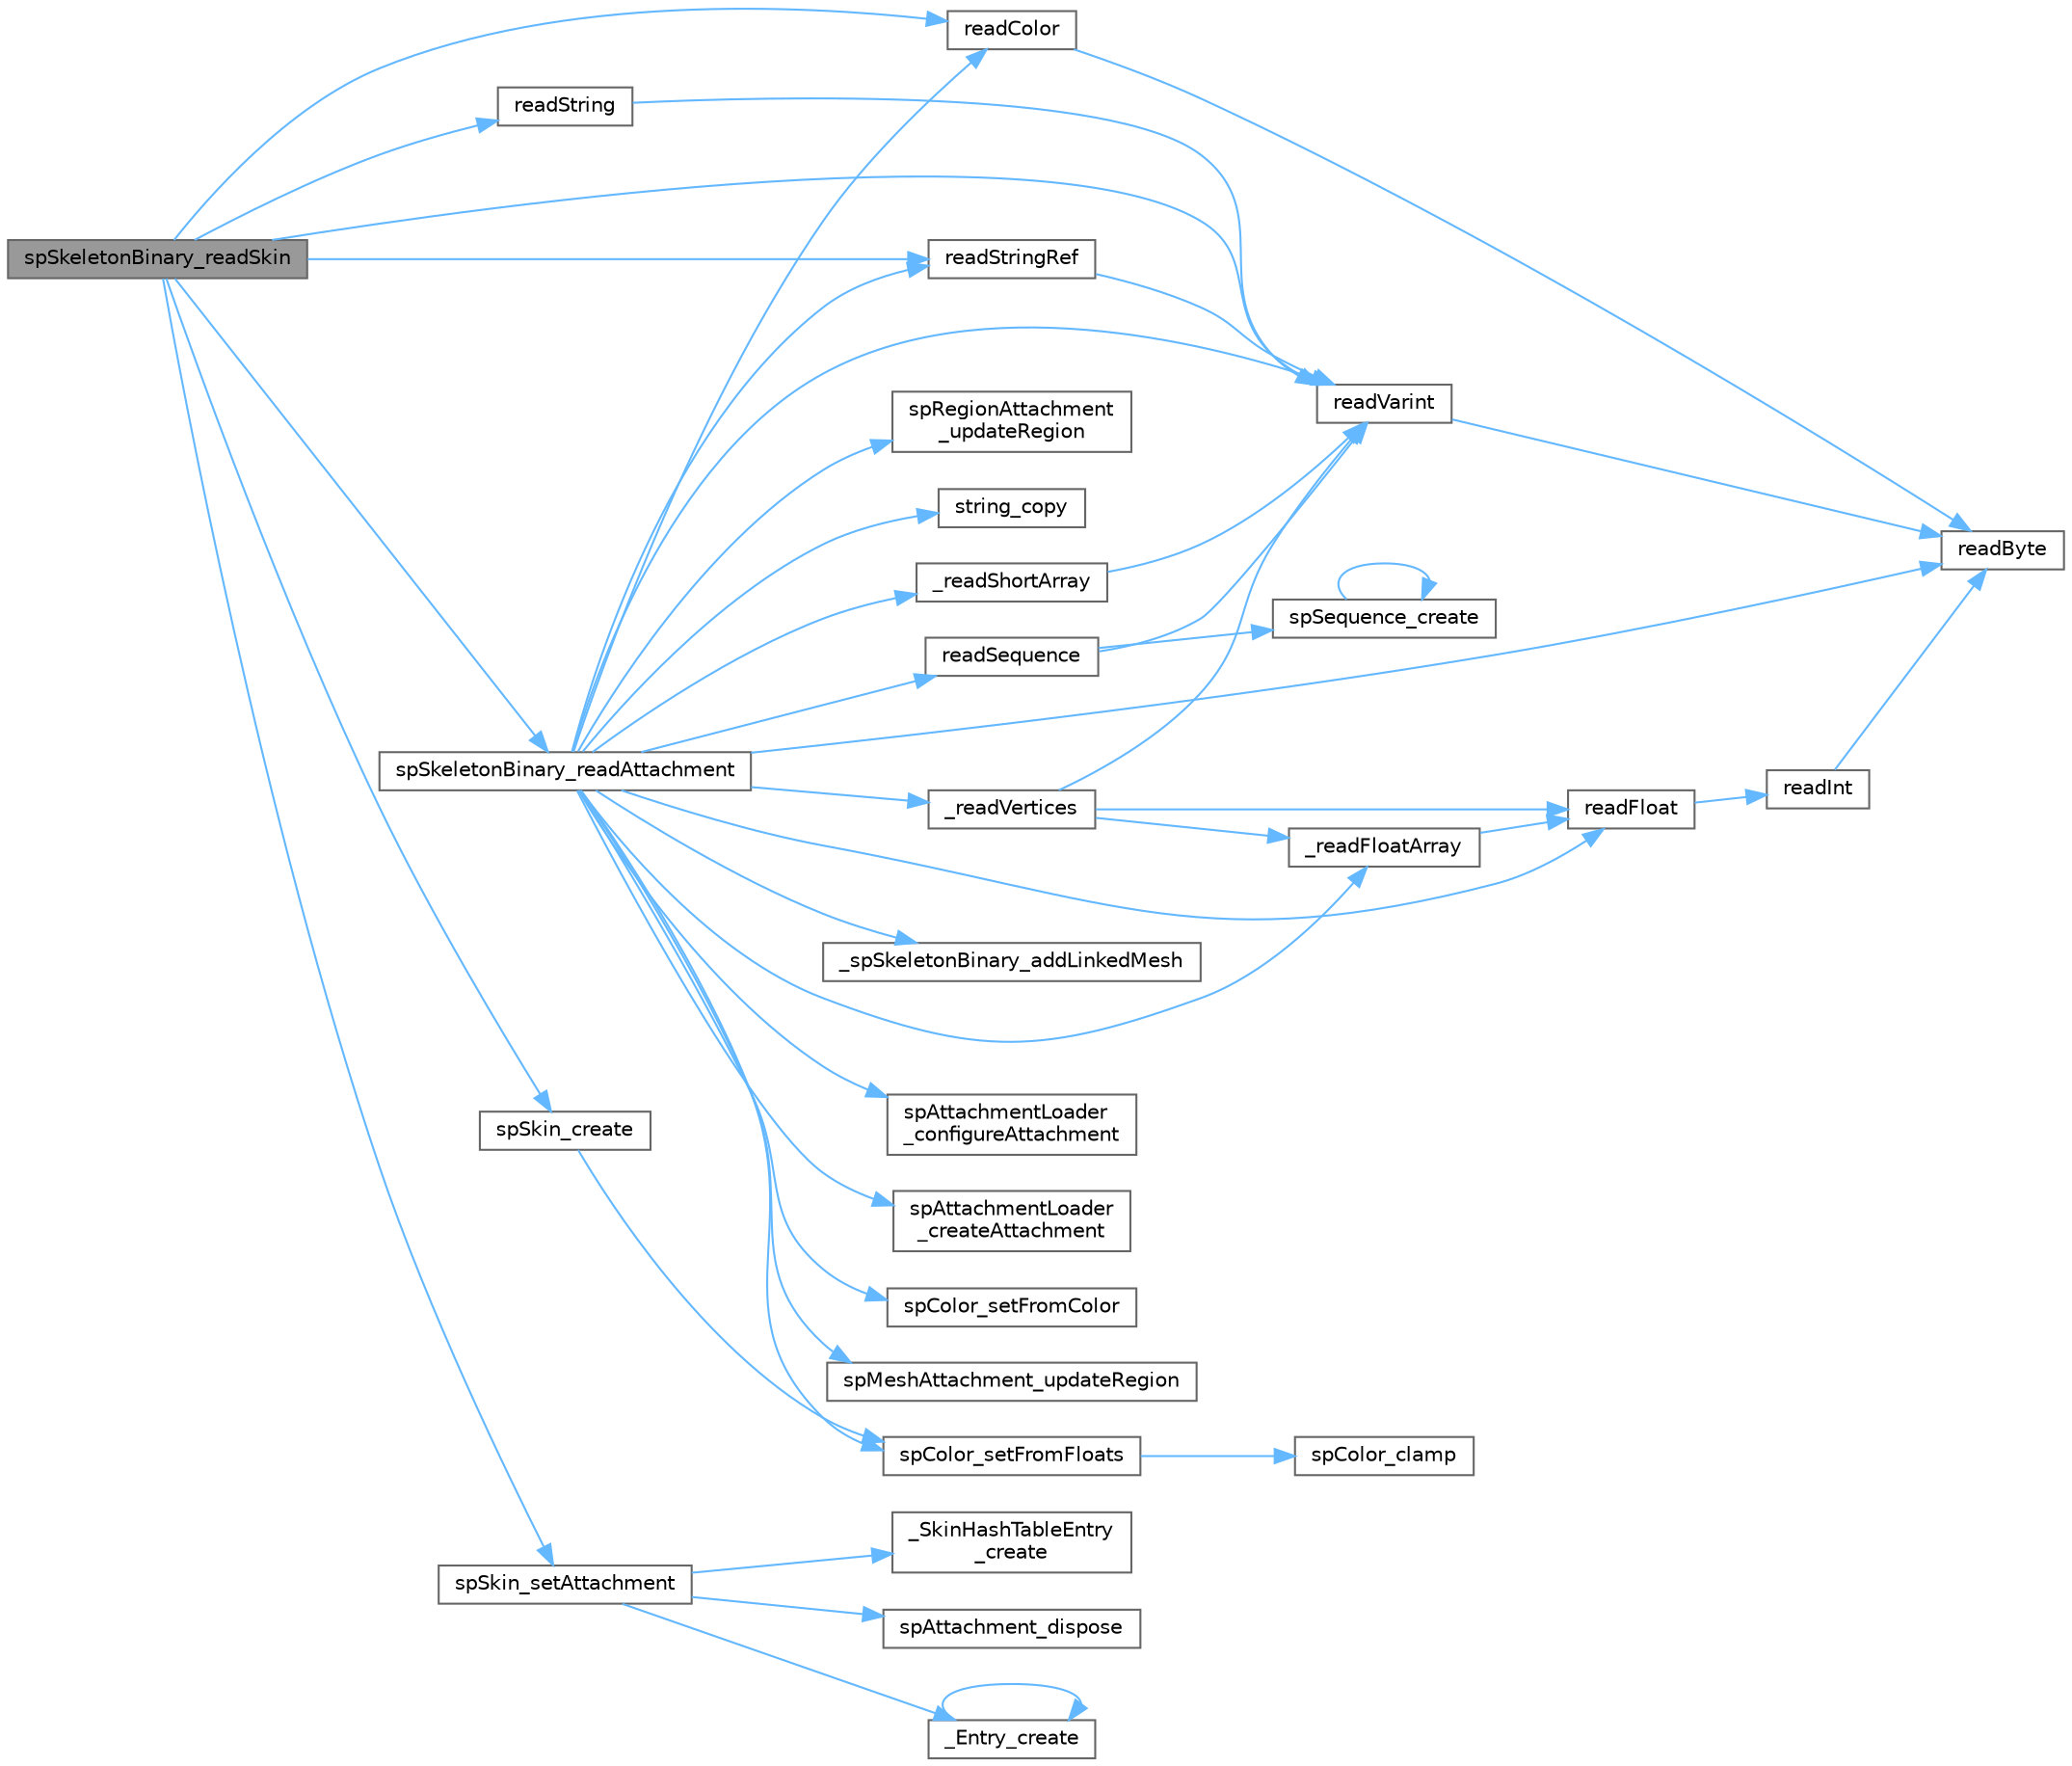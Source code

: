 digraph "spSkeletonBinary_readSkin"
{
 // LATEX_PDF_SIZE
  bgcolor="transparent";
  edge [fontname=Helvetica,fontsize=10,labelfontname=Helvetica,labelfontsize=10];
  node [fontname=Helvetica,fontsize=10,shape=box,height=0.2,width=0.4];
  rankdir="LR";
  Node1 [id="Node000001",label="spSkeletonBinary_readSkin",height=0.2,width=0.4,color="gray40", fillcolor="grey60", style="filled", fontcolor="black",tooltip=" "];
  Node1 -> Node2 [id="edge1_Node000001_Node000002",color="steelblue1",style="solid",tooltip=" "];
  Node2 [id="Node000002",label="readColor",height=0.2,width=0.4,color="grey40", fillcolor="white", style="filled",URL="$_skeleton_binary_8c.html#ad8c6f87b10ae383b466f80599fcf1ae9",tooltip=" "];
  Node2 -> Node3 [id="edge2_Node000002_Node000003",color="steelblue1",style="solid",tooltip=" "];
  Node3 [id="Node000003",label="readByte",height=0.2,width=0.4,color="grey40", fillcolor="white", style="filled",URL="$_skeleton_binary_8c.html#a3305c7afe5c82312ee18c6de6ade70be",tooltip=" "];
  Node1 -> Node4 [id="edge3_Node000001_Node000004",color="steelblue1",style="solid",tooltip=" "];
  Node4 [id="Node000004",label="readString",height=0.2,width=0.4,color="grey40", fillcolor="white", style="filled",URL="$_skeleton_binary_8c.html#a59c79c4cdf4477e46e362e3d1bd9d3d1",tooltip=" "];
  Node4 -> Node5 [id="edge4_Node000004_Node000005",color="steelblue1",style="solid",tooltip=" "];
  Node5 [id="Node000005",label="readVarint",height=0.2,width=0.4,color="grey40", fillcolor="white", style="filled",URL="$_skeleton_binary_8c.html#a84db4658f0ca6899551eb39ad418c5ca",tooltip=" "];
  Node5 -> Node3 [id="edge5_Node000005_Node000003",color="steelblue1",style="solid",tooltip=" "];
  Node1 -> Node6 [id="edge6_Node000001_Node000006",color="steelblue1",style="solid",tooltip=" "];
  Node6 [id="Node000006",label="readStringRef",height=0.2,width=0.4,color="grey40", fillcolor="white", style="filled",URL="$_skeleton_binary_8c.html#a0a10d3884d66463919e403b1070fb7d7",tooltip=" "];
  Node6 -> Node5 [id="edge7_Node000006_Node000005",color="steelblue1",style="solid",tooltip=" "];
  Node1 -> Node5 [id="edge8_Node000001_Node000005",color="steelblue1",style="solid",tooltip=" "];
  Node1 -> Node7 [id="edge9_Node000001_Node000007",color="steelblue1",style="solid",tooltip=" "];
  Node7 [id="Node000007",label="spSkeletonBinary_readAttachment",height=0.2,width=0.4,color="grey40", fillcolor="white", style="filled",URL="$_skeleton_binary_8c.html#a56922146141160b5ef725a521d65661d",tooltip=" "];
  Node7 -> Node8 [id="edge10_Node000007_Node000008",color="steelblue1",style="solid",tooltip=" "];
  Node8 [id="Node000008",label="_readFloatArray",height=0.2,width=0.4,color="grey40", fillcolor="white", style="filled",URL="$_skeleton_binary_8c.html#a470519b2f6dfe4e27503dd6ceb847991",tooltip=" "];
  Node8 -> Node9 [id="edge11_Node000008_Node000009",color="steelblue1",style="solid",tooltip=" "];
  Node9 [id="Node000009",label="readFloat",height=0.2,width=0.4,color="grey40", fillcolor="white", style="filled",URL="$_skeleton_binary_8c.html#aa6af44927256d57da88cc98bb6853d19",tooltip=" "];
  Node9 -> Node10 [id="edge12_Node000009_Node000010",color="steelblue1",style="solid",tooltip=" "];
  Node10 [id="Node000010",label="readInt",height=0.2,width=0.4,color="grey40", fillcolor="white", style="filled",URL="$_skeleton_binary_8c.html#a9981bc921125b44941d74f0aec2e8c5a",tooltip=" "];
  Node10 -> Node3 [id="edge13_Node000010_Node000003",color="steelblue1",style="solid",tooltip=" "];
  Node7 -> Node11 [id="edge14_Node000007_Node000011",color="steelblue1",style="solid",tooltip=" "];
  Node11 [id="Node000011",label="_readShortArray",height=0.2,width=0.4,color="grey40", fillcolor="white", style="filled",URL="$_skeleton_binary_8c.html#af2d9d74955c63f6534570cd2bcb9c2e2",tooltip=" "];
  Node11 -> Node5 [id="edge15_Node000011_Node000005",color="steelblue1",style="solid",tooltip=" "];
  Node7 -> Node12 [id="edge16_Node000007_Node000012",color="steelblue1",style="solid",tooltip=" "];
  Node12 [id="Node000012",label="_readVertices",height=0.2,width=0.4,color="grey40", fillcolor="white", style="filled",URL="$_skeleton_binary_8c.html#a2e104aeefa191776baebc816ae17adde",tooltip=" "];
  Node12 -> Node8 [id="edge17_Node000012_Node000008",color="steelblue1",style="solid",tooltip=" "];
  Node12 -> Node9 [id="edge18_Node000012_Node000009",color="steelblue1",style="solid",tooltip=" "];
  Node12 -> Node5 [id="edge19_Node000012_Node000005",color="steelblue1",style="solid",tooltip=" "];
  Node7 -> Node13 [id="edge20_Node000007_Node000013",color="steelblue1",style="solid",tooltip=" "];
  Node13 [id="Node000013",label="_spSkeletonBinary_addLinkedMesh",height=0.2,width=0.4,color="grey40", fillcolor="white", style="filled",URL="$_skeleton_binary_8c.html#ab05b81cddf30c90b20293f1d5b10a2ac",tooltip=" "];
  Node7 -> Node3 [id="edge21_Node000007_Node000003",color="steelblue1",style="solid",tooltip=" "];
  Node7 -> Node2 [id="edge22_Node000007_Node000002",color="steelblue1",style="solid",tooltip=" "];
  Node7 -> Node9 [id="edge23_Node000007_Node000009",color="steelblue1",style="solid",tooltip=" "];
  Node7 -> Node14 [id="edge24_Node000007_Node000014",color="steelblue1",style="solid",tooltip=" "];
  Node14 [id="Node000014",label="readSequence",height=0.2,width=0.4,color="grey40", fillcolor="white", style="filled",URL="$_skeleton_binary_8c.html#ae9b03e964a669dc5288e629d1fe73785",tooltip=" "];
  Node14 -> Node5 [id="edge25_Node000014_Node000005",color="steelblue1",style="solid",tooltip=" "];
  Node14 -> Node15 [id="edge26_Node000014_Node000015",color="steelblue1",style="solid",tooltip=" "];
  Node15 [id="Node000015",label="spSequence_create",height=0.2,width=0.4,color="grey40", fillcolor="white", style="filled",URL="$_sequence_8c.html#a2604c8a5a2edffe4b206f080ed5e74ff",tooltip=" "];
  Node15 -> Node15 [id="edge27_Node000015_Node000015",color="steelblue1",style="solid",tooltip=" "];
  Node7 -> Node6 [id="edge28_Node000007_Node000006",color="steelblue1",style="solid",tooltip=" "];
  Node7 -> Node5 [id="edge29_Node000007_Node000005",color="steelblue1",style="solid",tooltip=" "];
  Node7 -> Node16 [id="edge30_Node000007_Node000016",color="steelblue1",style="solid",tooltip=" "];
  Node16 [id="Node000016",label="spAttachmentLoader\l_configureAttachment",height=0.2,width=0.4,color="grey40", fillcolor="white", style="filled",URL="$_attachment_loader_8c.html#afbecb6d745e52fd673ad74c8baeec2fe",tooltip=" "];
  Node7 -> Node17 [id="edge31_Node000007_Node000017",color="steelblue1",style="solid",tooltip=" "];
  Node17 [id="Node000017",label="spAttachmentLoader\l_createAttachment",height=0.2,width=0.4,color="grey40", fillcolor="white", style="filled",URL="$_attachment_loader_8c.html#a0a80fffb1c69f30749898eb65c97ea0d",tooltip=" "];
  Node7 -> Node18 [id="edge32_Node000007_Node000018",color="steelblue1",style="solid",tooltip=" "];
  Node18 [id="Node000018",label="spColor_setFromColor",height=0.2,width=0.4,color="grey40", fillcolor="white", style="filled",URL="$_color_8c.html#af0868cf31a5235b433ec908d952df5fc",tooltip=" "];
  Node7 -> Node19 [id="edge33_Node000007_Node000019",color="steelblue1",style="solid",tooltip=" "];
  Node19 [id="Node000019",label="spColor_setFromFloats",height=0.2,width=0.4,color="grey40", fillcolor="white", style="filled",URL="$_color_8c.html#aef2bc0c9016302022f25c89ba5b36a2c",tooltip=" "];
  Node19 -> Node20 [id="edge34_Node000019_Node000020",color="steelblue1",style="solid",tooltip=" "];
  Node20 [id="Node000020",label="spColor_clamp",height=0.2,width=0.4,color="grey40", fillcolor="white", style="filled",URL="$_color_8c.html#a430dde727f95083ecaaf7760a09e6b1d",tooltip=" "];
  Node7 -> Node21 [id="edge35_Node000007_Node000021",color="steelblue1",style="solid",tooltip=" "];
  Node21 [id="Node000021",label="spMeshAttachment_updateRegion",height=0.2,width=0.4,color="grey40", fillcolor="white", style="filled",URL="$_mesh_attachment_8c.html#adc9fc4a1152b194678a4e43003f64370",tooltip=" "];
  Node7 -> Node22 [id="edge36_Node000007_Node000022",color="steelblue1",style="solid",tooltip=" "];
  Node22 [id="Node000022",label="spRegionAttachment\l_updateRegion",height=0.2,width=0.4,color="grey40", fillcolor="white", style="filled",URL="$_region_attachment_8c.html#a5e4264658b55d6722ec145d5efb0e190",tooltip=" "];
  Node7 -> Node23 [id="edge37_Node000007_Node000023",color="steelblue1",style="solid",tooltip=" "];
  Node23 [id="Node000023",label="string_copy",height=0.2,width=0.4,color="grey40", fillcolor="white", style="filled",URL="$_skeleton_binary_8c.html#a38e8fd36c9255511de3a045a226f5d14",tooltip=" "];
  Node1 -> Node24 [id="edge38_Node000001_Node000024",color="steelblue1",style="solid",tooltip=" "];
  Node24 [id="Node000024",label="spSkin_create",height=0.2,width=0.4,color="grey40", fillcolor="white", style="filled",URL="$_skin_8c.html#a2e55c34e638acdb775b26b1f14c5d374",tooltip=" "];
  Node24 -> Node19 [id="edge39_Node000024_Node000019",color="steelblue1",style="solid",tooltip=" "];
  Node1 -> Node25 [id="edge40_Node000001_Node000025",color="steelblue1",style="solid",tooltip=" "];
  Node25 [id="Node000025",label="spSkin_setAttachment",height=0.2,width=0.4,color="grey40", fillcolor="white", style="filled",URL="$_skin_8c.html#ae6ba60bdeb290bda6258ea035333110a",tooltip=" "];
  Node25 -> Node26 [id="edge41_Node000025_Node000026",color="steelblue1",style="solid",tooltip=" "];
  Node26 [id="Node000026",label="_Entry_create",height=0.2,width=0.4,color="grey40", fillcolor="white", style="filled",URL="$_skin_8c.html#aeb9357d61c83151836ce12abe243dec7",tooltip=" "];
  Node26 -> Node26 [id="edge42_Node000026_Node000026",color="steelblue1",style="solid",tooltip=" "];
  Node25 -> Node27 [id="edge43_Node000025_Node000027",color="steelblue1",style="solid",tooltip=" "];
  Node27 [id="Node000027",label="_SkinHashTableEntry\l_create",height=0.2,width=0.4,color="grey40", fillcolor="white", style="filled",URL="$_skin_8c.html#a334f57fc00e347fed8847cdcc099c16a",tooltip=" "];
  Node25 -> Node28 [id="edge44_Node000025_Node000028",color="steelblue1",style="solid",tooltip=" "];
  Node28 [id="Node000028",label="spAttachment_dispose",height=0.2,width=0.4,color="grey40", fillcolor="white", style="filled",URL="$_attachment_8c.html#a79acc5ee5476760411382e50454f62d4",tooltip=" "];
}
